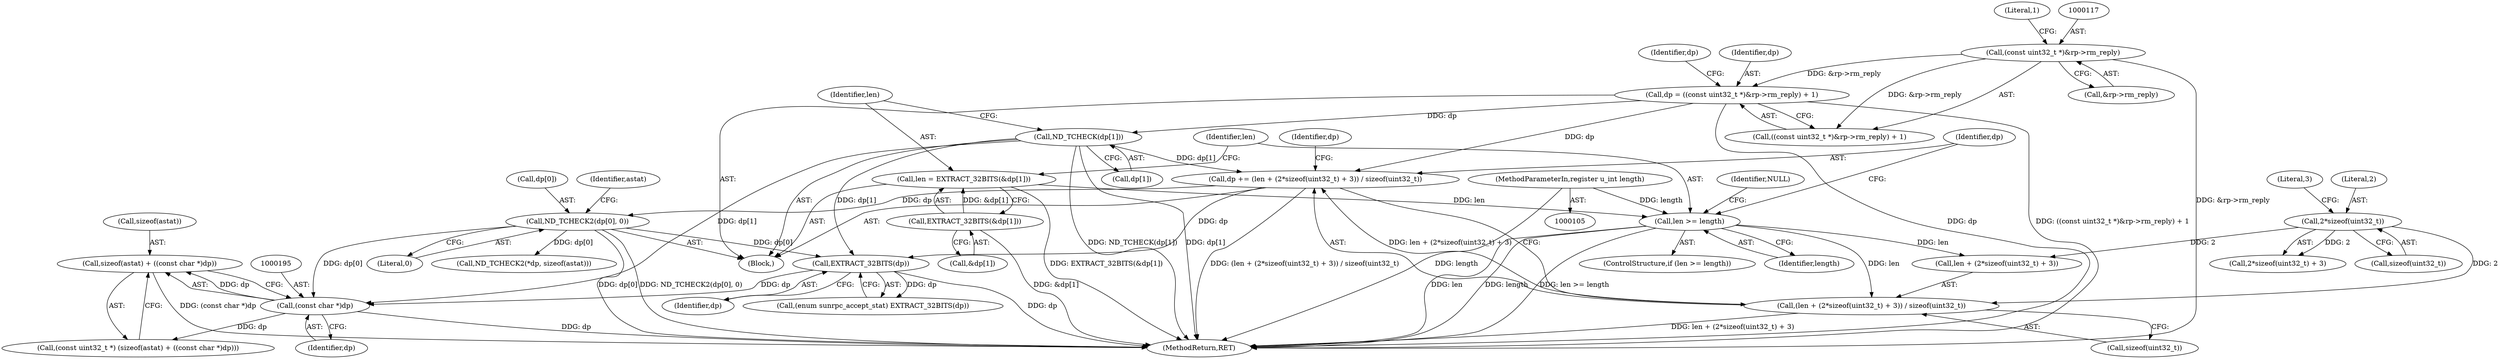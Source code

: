 digraph "0_tcpdump_19d25dd8781620cd41bf178a5e2e27fc1cf242d0_2@API" {
"1000191" [label="(Call,sizeof(astat) + ((const char *)dp))"];
"1000194" [label="(Call,(const char *)dp)"];
"1000153" [label="(Call,ND_TCHECK2(dp[0], 0))"];
"1000140" [label="(Call,dp += (len + (2*sizeof(uint32_t) + 3)) / sizeof(uint32_t))"];
"1000142" [label="(Call,(len + (2*sizeof(uint32_t) + 3)) / sizeof(uint32_t))"];
"1000135" [label="(Call,len >= length)"];
"1000127" [label="(Call,len = EXTRACT_32BITS(&dp[1]))"];
"1000129" [label="(Call,EXTRACT_32BITS(&dp[1]))"];
"1000108" [label="(MethodParameterIn,register u_int length)"];
"1000146" [label="(Call,2*sizeof(uint32_t))"];
"1000113" [label="(Call,dp = ((const uint32_t *)&rp->rm_reply) + 1)"];
"1000116" [label="(Call,(const uint32_t *)&rp->rm_reply)"];
"1000123" [label="(Call,ND_TCHECK(dp[1]))"];
"1000162" [label="(Call,EXTRACT_32BITS(dp))"];
"1000157" [label="(Literal,0)"];
"1000154" [label="(Call,dp[0])"];
"1000141" [label="(Identifier,dp)"];
"1000162" [label="(Call,EXTRACT_32BITS(dp))"];
"1000142" [label="(Call,(len + (2*sizeof(uint32_t) + 3)) / sizeof(uint32_t))"];
"1000140" [label="(Call,dp += (len + (2*sizeof(uint32_t) + 3)) / sizeof(uint32_t))"];
"1000200" [label="(MethodReturn,RET)"];
"1000183" [label="(Call,ND_TCHECK2(*dp, sizeof(astat)))"];
"1000153" [label="(Call,ND_TCHECK2(dp[0], 0))"];
"1000108" [label="(MethodParameterIn,register u_int length)"];
"1000115" [label="(Call,((const uint32_t *)&rp->rm_reply) + 1)"];
"1000123" [label="(Call,ND_TCHECK(dp[1]))"];
"1000163" [label="(Identifier,dp)"];
"1000155" [label="(Identifier,dp)"];
"1000118" [label="(Call,&rp->rm_reply)"];
"1000136" [label="(Identifier,len)"];
"1000135" [label="(Call,len >= length)"];
"1000129" [label="(Call,EXTRACT_32BITS(&dp[1]))"];
"1000150" [label="(Literal,3)"];
"1000113" [label="(Call,dp = ((const uint32_t *)&rp->rm_reply) + 1)"];
"1000151" [label="(Call,sizeof(uint32_t))"];
"1000192" [label="(Call,sizeof(astat))"];
"1000147" [label="(Literal,2)"];
"1000160" [label="(Call,(enum sunrpc_accept_stat) EXTRACT_32BITS(dp))"];
"1000134" [label="(ControlStructure,if (len >= length))"];
"1000145" [label="(Call,2*sizeof(uint32_t) + 3)"];
"1000122" [label="(Literal,1)"];
"1000189" [label="(Call,(const uint32_t *) (sizeof(astat) + ((const char *)dp)))"];
"1000128" [label="(Identifier,len)"];
"1000196" [label="(Identifier,dp)"];
"1000125" [label="(Identifier,dp)"];
"1000116" [label="(Call,(const uint32_t *)&rp->rm_reply)"];
"1000139" [label="(Identifier,NULL)"];
"1000137" [label="(Identifier,length)"];
"1000127" [label="(Call,len = EXTRACT_32BITS(&dp[1]))"];
"1000191" [label="(Call,sizeof(astat) + ((const char *)dp))"];
"1000148" [label="(Call,sizeof(uint32_t))"];
"1000114" [label="(Identifier,dp)"];
"1000146" [label="(Call,2*sizeof(uint32_t))"];
"1000130" [label="(Call,&dp[1])"];
"1000159" [label="(Identifier,astat)"];
"1000143" [label="(Call,len + (2*sizeof(uint32_t) + 3))"];
"1000194" [label="(Call,(const char *)dp)"];
"1000109" [label="(Block,)"];
"1000124" [label="(Call,dp[1])"];
"1000191" -> "1000189"  [label="AST: "];
"1000191" -> "1000194"  [label="CFG: "];
"1000192" -> "1000191"  [label="AST: "];
"1000194" -> "1000191"  [label="AST: "];
"1000189" -> "1000191"  [label="CFG: "];
"1000191" -> "1000200"  [label="DDG: (const char *)dp"];
"1000194" -> "1000191"  [label="DDG: dp"];
"1000194" -> "1000196"  [label="CFG: "];
"1000195" -> "1000194"  [label="AST: "];
"1000196" -> "1000194"  [label="AST: "];
"1000194" -> "1000200"  [label="DDG: dp"];
"1000194" -> "1000189"  [label="DDG: dp"];
"1000153" -> "1000194"  [label="DDG: dp[0]"];
"1000162" -> "1000194"  [label="DDG: dp"];
"1000123" -> "1000194"  [label="DDG: dp[1]"];
"1000153" -> "1000109"  [label="AST: "];
"1000153" -> "1000157"  [label="CFG: "];
"1000154" -> "1000153"  [label="AST: "];
"1000157" -> "1000153"  [label="AST: "];
"1000159" -> "1000153"  [label="CFG: "];
"1000153" -> "1000200"  [label="DDG: dp[0]"];
"1000153" -> "1000200"  [label="DDG: ND_TCHECK2(dp[0], 0)"];
"1000140" -> "1000153"  [label="DDG: dp"];
"1000153" -> "1000162"  [label="DDG: dp[0]"];
"1000153" -> "1000183"  [label="DDG: dp[0]"];
"1000140" -> "1000109"  [label="AST: "];
"1000140" -> "1000142"  [label="CFG: "];
"1000141" -> "1000140"  [label="AST: "];
"1000142" -> "1000140"  [label="AST: "];
"1000155" -> "1000140"  [label="CFG: "];
"1000140" -> "1000200"  [label="DDG: (len + (2*sizeof(uint32_t) + 3)) / sizeof(uint32_t)"];
"1000142" -> "1000140"  [label="DDG: len + (2*sizeof(uint32_t) + 3)"];
"1000113" -> "1000140"  [label="DDG: dp"];
"1000123" -> "1000140"  [label="DDG: dp[1]"];
"1000140" -> "1000162"  [label="DDG: dp"];
"1000142" -> "1000151"  [label="CFG: "];
"1000143" -> "1000142"  [label="AST: "];
"1000151" -> "1000142"  [label="AST: "];
"1000142" -> "1000200"  [label="DDG: len + (2*sizeof(uint32_t) + 3)"];
"1000135" -> "1000142"  [label="DDG: len"];
"1000146" -> "1000142"  [label="DDG: 2"];
"1000135" -> "1000134"  [label="AST: "];
"1000135" -> "1000137"  [label="CFG: "];
"1000136" -> "1000135"  [label="AST: "];
"1000137" -> "1000135"  [label="AST: "];
"1000139" -> "1000135"  [label="CFG: "];
"1000141" -> "1000135"  [label="CFG: "];
"1000135" -> "1000200"  [label="DDG: len >= length"];
"1000135" -> "1000200"  [label="DDG: len"];
"1000135" -> "1000200"  [label="DDG: length"];
"1000127" -> "1000135"  [label="DDG: len"];
"1000108" -> "1000135"  [label="DDG: length"];
"1000135" -> "1000143"  [label="DDG: len"];
"1000127" -> "1000109"  [label="AST: "];
"1000127" -> "1000129"  [label="CFG: "];
"1000128" -> "1000127"  [label="AST: "];
"1000129" -> "1000127"  [label="AST: "];
"1000136" -> "1000127"  [label="CFG: "];
"1000127" -> "1000200"  [label="DDG: EXTRACT_32BITS(&dp[1])"];
"1000129" -> "1000127"  [label="DDG: &dp[1]"];
"1000129" -> "1000130"  [label="CFG: "];
"1000130" -> "1000129"  [label="AST: "];
"1000129" -> "1000200"  [label="DDG: &dp[1]"];
"1000108" -> "1000105"  [label="AST: "];
"1000108" -> "1000200"  [label="DDG: length"];
"1000146" -> "1000145"  [label="AST: "];
"1000146" -> "1000148"  [label="CFG: "];
"1000147" -> "1000146"  [label="AST: "];
"1000148" -> "1000146"  [label="AST: "];
"1000150" -> "1000146"  [label="CFG: "];
"1000146" -> "1000143"  [label="DDG: 2"];
"1000146" -> "1000145"  [label="DDG: 2"];
"1000113" -> "1000109"  [label="AST: "];
"1000113" -> "1000115"  [label="CFG: "];
"1000114" -> "1000113"  [label="AST: "];
"1000115" -> "1000113"  [label="AST: "];
"1000125" -> "1000113"  [label="CFG: "];
"1000113" -> "1000200"  [label="DDG: dp"];
"1000113" -> "1000200"  [label="DDG: ((const uint32_t *)&rp->rm_reply) + 1"];
"1000116" -> "1000113"  [label="DDG: &rp->rm_reply"];
"1000113" -> "1000123"  [label="DDG: dp"];
"1000116" -> "1000115"  [label="AST: "];
"1000116" -> "1000118"  [label="CFG: "];
"1000117" -> "1000116"  [label="AST: "];
"1000118" -> "1000116"  [label="AST: "];
"1000122" -> "1000116"  [label="CFG: "];
"1000116" -> "1000200"  [label="DDG: &rp->rm_reply"];
"1000116" -> "1000115"  [label="DDG: &rp->rm_reply"];
"1000123" -> "1000109"  [label="AST: "];
"1000123" -> "1000124"  [label="CFG: "];
"1000124" -> "1000123"  [label="AST: "];
"1000128" -> "1000123"  [label="CFG: "];
"1000123" -> "1000200"  [label="DDG: ND_TCHECK(dp[1])"];
"1000123" -> "1000200"  [label="DDG: dp[1]"];
"1000123" -> "1000162"  [label="DDG: dp[1]"];
"1000162" -> "1000160"  [label="AST: "];
"1000162" -> "1000163"  [label="CFG: "];
"1000163" -> "1000162"  [label="AST: "];
"1000160" -> "1000162"  [label="CFG: "];
"1000162" -> "1000200"  [label="DDG: dp"];
"1000162" -> "1000160"  [label="DDG: dp"];
}
